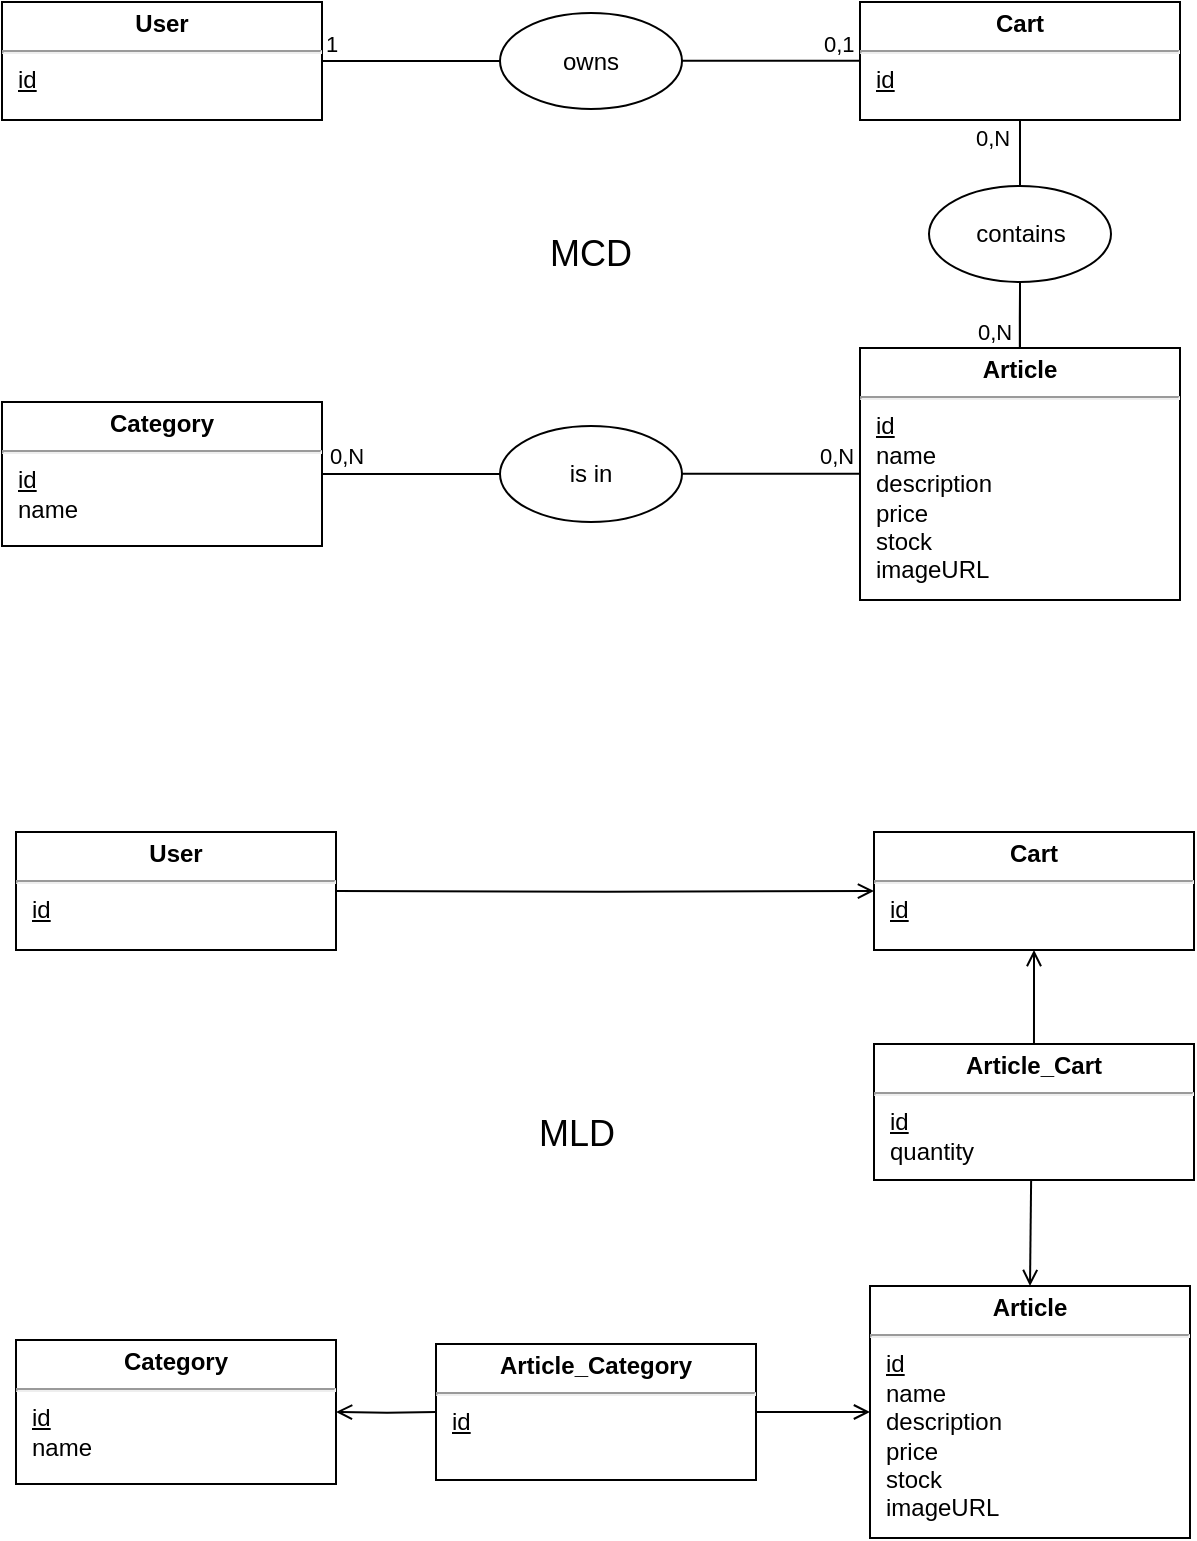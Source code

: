 <mxfile version="16.4.11" type="device"><diagram id="ERiOnlw2X0__qXr-2y7Q" name="Page-1"><mxGraphModel dx="1588" dy="899" grid="0" gridSize="10" guides="1" tooltips="1" connect="1" arrows="1" fold="1" page="1" pageScale="1" pageWidth="1100" pageHeight="850" math="0" shadow="0"><root><mxCell id="0"/><mxCell id="1" parent="0"/><mxCell id="FKVcd6SjzjEv7IbmkCHj-55" value="&lt;p style=&quot;margin: 4px 0px 0px ; text-align: center&quot;&gt;&lt;b&gt;Article&lt;/b&gt;&lt;/p&gt;&lt;hr&gt;&lt;p style=&quot;margin: 0px ; margin-left: 8px&quot;&gt;&lt;u&gt;id&lt;/u&gt;&lt;br&gt;name&lt;br&gt;description&lt;br&gt;price&lt;br&gt;stock&lt;br&gt;imageURL&lt;br&gt;&lt;/p&gt;" style="verticalAlign=top;align=left;overflow=fill;fontSize=12;fontFamily=Helvetica;html=1;" vertex="1" parent="1"><mxGeometry x="455" y="198" width="160" height="126" as="geometry"/></mxCell><mxCell id="FKVcd6SjzjEv7IbmkCHj-56" value="&lt;p style=&quot;margin: 4px 0px 0px ; text-align: center&quot;&gt;&lt;b&gt;User&lt;/b&gt;&lt;/p&gt;&lt;hr&gt;&lt;p style=&quot;margin: 0px ; margin-left: 8px&quot;&gt;&lt;u&gt;id&lt;/u&gt;&lt;br&gt;&lt;/p&gt;" style="verticalAlign=top;align=left;overflow=fill;fontSize=12;fontFamily=Helvetica;html=1;" vertex="1" parent="1"><mxGeometry x="26" y="25" width="160" height="59" as="geometry"/></mxCell><mxCell id="FKVcd6SjzjEv7IbmkCHj-57" value="&lt;p style=&quot;margin: 4px 0px 0px ; text-align: center&quot;&gt;&lt;b&gt;Category&lt;/b&gt;&lt;/p&gt;&lt;hr&gt;&lt;p style=&quot;margin: 0px ; margin-left: 8px&quot;&gt;&lt;u&gt;id&lt;/u&gt;&lt;br&gt;name&lt;br&gt;&lt;/p&gt;" style="verticalAlign=top;align=left;overflow=fill;fontSize=12;fontFamily=Helvetica;html=1;" vertex="1" parent="1"><mxGeometry x="26" y="225" width="160" height="72" as="geometry"/></mxCell><mxCell id="FKVcd6SjzjEv7IbmkCHj-78" value="" style="edgeStyle=orthogonalEdgeStyle;rounded=0;orthogonalLoop=1;jettySize=auto;html=1;endArrow=none;endFill=0;" edge="1" parent="1" source="FKVcd6SjzjEv7IbmkCHj-58" target="FKVcd6SjzjEv7IbmkCHj-65"><mxGeometry relative="1" as="geometry"/></mxCell><mxCell id="FKVcd6SjzjEv7IbmkCHj-58" value="&lt;p style=&quot;margin: 4px 0px 0px ; text-align: center&quot;&gt;&lt;b&gt;Cart&lt;/b&gt;&lt;/p&gt;&lt;hr&gt;&lt;p style=&quot;margin: 0px ; margin-left: 8px&quot;&gt;&lt;u&gt;id&lt;/u&gt;&lt;br&gt;&lt;/p&gt;" style="verticalAlign=top;align=left;overflow=fill;fontSize=12;fontFamily=Helvetica;html=1;" vertex="1" parent="1"><mxGeometry x="455" y="25" width="160" height="59" as="geometry"/></mxCell><mxCell id="FKVcd6SjzjEv7IbmkCHj-59" value="owns" style="ellipse;whiteSpace=wrap;html=1;" vertex="1" parent="1"><mxGeometry x="275" y="30.5" width="91" height="48" as="geometry"/></mxCell><mxCell id="FKVcd6SjzjEv7IbmkCHj-60" value="" style="endArrow=none;endFill=0;html=1;edgeStyle=orthogonalEdgeStyle;align=left;verticalAlign=top;rounded=0;" edge="1" parent="1"><mxGeometry x="-1" relative="1" as="geometry"><mxPoint x="186" y="54.44" as="sourcePoint"/><mxPoint x="275" y="54.44" as="targetPoint"/></mxGeometry></mxCell><mxCell id="FKVcd6SjzjEv7IbmkCHj-61" value="1" style="edgeLabel;resizable=0;html=1;align=left;verticalAlign=bottom;" connectable="0" vertex="1" parent="FKVcd6SjzjEv7IbmkCHj-60"><mxGeometry x="-1" relative="1" as="geometry"><mxPoint as="offset"/></mxGeometry></mxCell><mxCell id="FKVcd6SjzjEv7IbmkCHj-63" value="" style="endArrow=none;endFill=0;html=1;edgeStyle=orthogonalEdgeStyle;align=left;verticalAlign=top;rounded=0;" edge="1" parent="1"><mxGeometry x="-1" relative="1" as="geometry"><mxPoint x="366" y="54.33" as="sourcePoint"/><mxPoint x="455" y="54.33" as="targetPoint"/></mxGeometry></mxCell><mxCell id="FKVcd6SjzjEv7IbmkCHj-64" value="0,1" style="edgeLabel;resizable=0;html=1;align=left;verticalAlign=bottom;" connectable="0" vertex="1" parent="FKVcd6SjzjEv7IbmkCHj-63"><mxGeometry x="-1" relative="1" as="geometry"><mxPoint x="69" as="offset"/></mxGeometry></mxCell><mxCell id="FKVcd6SjzjEv7IbmkCHj-80" value="" style="edgeStyle=orthogonalEdgeStyle;rounded=0;orthogonalLoop=1;jettySize=auto;html=1;endArrow=none;endFill=0;" edge="1" parent="1" source="FKVcd6SjzjEv7IbmkCHj-65" target="FKVcd6SjzjEv7IbmkCHj-55"><mxGeometry relative="1" as="geometry"/></mxCell><mxCell id="FKVcd6SjzjEv7IbmkCHj-65" value="contains" style="ellipse;whiteSpace=wrap;html=1;" vertex="1" parent="1"><mxGeometry x="489.5" y="117" width="91" height="48" as="geometry"/></mxCell><mxCell id="FKVcd6SjzjEv7IbmkCHj-70" value="" style="endArrow=none;endFill=0;html=1;edgeStyle=orthogonalEdgeStyle;align=left;verticalAlign=top;rounded=0;exitX=0.5;exitY=0;exitDx=0;exitDy=0;" edge="1" parent="1"><mxGeometry x="-1" relative="1" as="geometry"><mxPoint x="534.92" y="198" as="sourcePoint"/><mxPoint x="535" y="169" as="targetPoint"/><Array as="points"><mxPoint x="535" y="183"/><mxPoint x="535" y="183"/></Array></mxGeometry></mxCell><mxCell id="FKVcd6SjzjEv7IbmkCHj-71" value="0,N" style="edgeLabel;resizable=0;html=1;align=left;verticalAlign=bottom;" connectable="0" vertex="1" parent="FKVcd6SjzjEv7IbmkCHj-70"><mxGeometry x="-1" relative="1" as="geometry"><mxPoint x="-23" as="offset"/></mxGeometry></mxCell><mxCell id="FKVcd6SjzjEv7IbmkCHj-73" value="is in" style="ellipse;whiteSpace=wrap;html=1;" vertex="1" parent="1"><mxGeometry x="275" y="237" width="91" height="48" as="geometry"/></mxCell><mxCell id="FKVcd6SjzjEv7IbmkCHj-74" value="" style="endArrow=none;endFill=0;html=1;edgeStyle=orthogonalEdgeStyle;align=left;verticalAlign=top;rounded=0;" edge="1" parent="1"><mxGeometry x="-1" relative="1" as="geometry"><mxPoint x="186" y="260.94" as="sourcePoint"/><mxPoint x="275" y="260.94" as="targetPoint"/></mxGeometry></mxCell><mxCell id="FKVcd6SjzjEv7IbmkCHj-75" value="0,N" style="edgeLabel;resizable=0;html=1;align=left;verticalAlign=bottom;" connectable="0" vertex="1" parent="FKVcd6SjzjEv7IbmkCHj-74"><mxGeometry x="-1" relative="1" as="geometry"><mxPoint x="2" as="offset"/></mxGeometry></mxCell><mxCell id="FKVcd6SjzjEv7IbmkCHj-76" value="" style="endArrow=none;endFill=0;html=1;edgeStyle=orthogonalEdgeStyle;align=left;verticalAlign=top;rounded=0;" edge="1" parent="1"><mxGeometry x="-1" relative="1" as="geometry"><mxPoint x="366" y="260.83" as="sourcePoint"/><mxPoint x="455" y="260.83" as="targetPoint"/></mxGeometry></mxCell><mxCell id="FKVcd6SjzjEv7IbmkCHj-77" value="0,N" style="edgeLabel;resizable=0;html=1;align=left;verticalAlign=bottom;" connectable="0" vertex="1" parent="FKVcd6SjzjEv7IbmkCHj-76"><mxGeometry x="-1" relative="1" as="geometry"><mxPoint x="67" as="offset"/></mxGeometry></mxCell><mxCell id="FKVcd6SjzjEv7IbmkCHj-79" value="0,N" style="edgeLabel;resizable=0;html=1;align=left;verticalAlign=bottom;" connectable="0" vertex="1" parent="1"><mxGeometry x="511.0" y="101" as="geometry"/></mxCell><mxCell id="FKVcd6SjzjEv7IbmkCHj-83" value="&lt;font style=&quot;font-size: 18px&quot;&gt;MCD&lt;/font&gt;" style="text;html=1;strokeColor=none;fillColor=none;align=center;verticalAlign=middle;whiteSpace=wrap;rounded=0;" vertex="1" parent="1"><mxGeometry x="253" y="106" width="135" height="89" as="geometry"/></mxCell><mxCell id="FKVcd6SjzjEv7IbmkCHj-84" value="&lt;p style=&quot;margin: 4px 0px 0px ; text-align: center&quot;&gt;&lt;b&gt;Article&lt;/b&gt;&lt;/p&gt;&lt;hr&gt;&lt;p style=&quot;margin: 0px ; margin-left: 8px&quot;&gt;&lt;u&gt;id&lt;/u&gt;&lt;br&gt;name&lt;br&gt;description&lt;br&gt;price&lt;br&gt;stock&lt;br&gt;imageURL&lt;br&gt;&lt;/p&gt;" style="verticalAlign=top;align=left;overflow=fill;fontSize=12;fontFamily=Helvetica;html=1;" vertex="1" parent="1"><mxGeometry x="460" y="667" width="160" height="126" as="geometry"/></mxCell><mxCell id="FKVcd6SjzjEv7IbmkCHj-85" value="&lt;p style=&quot;margin: 4px 0px 0px ; text-align: center&quot;&gt;&lt;b&gt;User&lt;/b&gt;&lt;/p&gt;&lt;hr&gt;&lt;p style=&quot;margin: 0px ; margin-left: 8px&quot;&gt;&lt;u&gt;id&lt;/u&gt;&lt;br&gt;&lt;/p&gt;" style="verticalAlign=top;align=left;overflow=fill;fontSize=12;fontFamily=Helvetica;html=1;" vertex="1" parent="1"><mxGeometry x="33" y="440" width="160" height="59" as="geometry"/></mxCell><mxCell id="FKVcd6SjzjEv7IbmkCHj-86" value="&lt;p style=&quot;margin: 4px 0px 0px ; text-align: center&quot;&gt;&lt;b&gt;Category&lt;/b&gt;&lt;/p&gt;&lt;hr&gt;&lt;p style=&quot;margin: 0px ; margin-left: 8px&quot;&gt;&lt;u&gt;id&lt;/u&gt;&lt;br&gt;name&lt;br&gt;&lt;/p&gt;" style="verticalAlign=top;align=left;overflow=fill;fontSize=12;fontFamily=Helvetica;html=1;" vertex="1" parent="1"><mxGeometry x="33" y="694" width="160" height="72" as="geometry"/></mxCell><mxCell id="FKVcd6SjzjEv7IbmkCHj-88" value="&lt;p style=&quot;margin: 4px 0px 0px ; text-align: center&quot;&gt;&lt;b&gt;Cart&lt;/b&gt;&lt;/p&gt;&lt;hr&gt;&lt;p style=&quot;margin: 0px ; margin-left: 8px&quot;&gt;&lt;u&gt;id&lt;/u&gt;&lt;br&gt;&lt;/p&gt;" style="verticalAlign=top;align=left;overflow=fill;fontSize=12;fontFamily=Helvetica;html=1;" vertex="1" parent="1"><mxGeometry x="462" y="440" width="160" height="59" as="geometry"/></mxCell><mxCell id="FKVcd6SjzjEv7IbmkCHj-90" value="" style="endArrow=open;endFill=0;html=1;edgeStyle=orthogonalEdgeStyle;align=left;verticalAlign=top;rounded=0;entryX=0;entryY=0.5;entryDx=0;entryDy=0;startArrow=none;startFill=0;" edge="1" parent="1" target="FKVcd6SjzjEv7IbmkCHj-88"><mxGeometry x="-1" relative="1" as="geometry"><mxPoint x="193" y="469.44" as="sourcePoint"/><mxPoint x="282" y="469.44" as="targetPoint"/></mxGeometry></mxCell><mxCell id="FKVcd6SjzjEv7IbmkCHj-99" value="" style="endArrow=none;endFill=0;html=1;edgeStyle=orthogonalEdgeStyle;align=left;verticalAlign=top;rounded=0;startArrow=open;startFill=0;entryX=0;entryY=0.5;entryDx=0;entryDy=0;" edge="1" parent="1" target="FKVcd6SjzjEv7IbmkCHj-116"><mxGeometry x="-1" relative="1" as="geometry"><mxPoint x="193" y="729.94" as="sourcePoint"/><mxPoint x="233" y="730" as="targetPoint"/></mxGeometry></mxCell><mxCell id="FKVcd6SjzjEv7IbmkCHj-101" value="" style="endArrow=open;endFill=0;html=1;edgeStyle=orthogonalEdgeStyle;align=left;verticalAlign=top;rounded=0;entryX=0;entryY=0.5;entryDx=0;entryDy=0;" edge="1" parent="1" source="FKVcd6SjzjEv7IbmkCHj-116" target="FKVcd6SjzjEv7IbmkCHj-84"><mxGeometry x="-1" relative="1" as="geometry"><mxPoint x="425" y="730" as="sourcePoint"/><mxPoint x="457" y="730" as="targetPoint"/><Array as="points"/></mxGeometry></mxCell><mxCell id="FKVcd6SjzjEv7IbmkCHj-104" value="&lt;font style=&quot;font-size: 18px&quot;&gt;MLD&lt;/font&gt;" style="text;html=1;strokeColor=none;fillColor=none;align=center;verticalAlign=middle;whiteSpace=wrap;rounded=0;" vertex="1" parent="1"><mxGeometry x="246" y="546" width="135" height="89" as="geometry"/></mxCell><mxCell id="FKVcd6SjzjEv7IbmkCHj-107" value="&lt;p style=&quot;margin: 4px 0px 0px ; text-align: center&quot;&gt;&lt;b&gt;Article_Cart&lt;/b&gt;&lt;/p&gt;&lt;hr&gt;&lt;p style=&quot;margin: 0px ; margin-left: 8px&quot;&gt;&lt;u&gt;id&lt;/u&gt;&lt;/p&gt;&lt;p style=&quot;margin: 0px ; margin-left: 8px&quot;&gt;quantity&lt;br&gt;&lt;/p&gt;" style="verticalAlign=top;align=left;overflow=fill;fontSize=12;fontFamily=Helvetica;html=1;" vertex="1" parent="1"><mxGeometry x="462" y="546" width="160" height="68" as="geometry"/></mxCell><mxCell id="FKVcd6SjzjEv7IbmkCHj-110" value="" style="endArrow=open;endFill=0;html=1;edgeStyle=orthogonalEdgeStyle;align=left;verticalAlign=top;rounded=0;exitX=0.491;exitY=1.002;exitDx=0;exitDy=0;exitPerimeter=0;entryX=0.5;entryY=0;entryDx=0;entryDy=0;" edge="1" parent="1" source="FKVcd6SjzjEv7IbmkCHj-107" target="FKVcd6SjzjEv7IbmkCHj-84"><mxGeometry x="-1" relative="1" as="geometry"><mxPoint x="530" y="629.02" as="sourcePoint"/><mxPoint x="546" y="660" as="targetPoint"/><Array as="points"><mxPoint x="540" y="614"/></Array></mxGeometry></mxCell><mxCell id="FKVcd6SjzjEv7IbmkCHj-113" value="" style="endArrow=none;endFill=0;html=1;edgeStyle=orthogonalEdgeStyle;align=left;verticalAlign=top;rounded=0;exitX=0.5;exitY=1;exitDx=0;exitDy=0;startArrow=open;startFill=0;" edge="1" parent="1" source="FKVcd6SjzjEv7IbmkCHj-88"><mxGeometry x="-1" relative="1" as="geometry"><mxPoint x="549.99" y="508" as="sourcePoint"/><mxPoint x="541.99" y="546" as="targetPoint"/></mxGeometry></mxCell><mxCell id="FKVcd6SjzjEv7IbmkCHj-116" value="&lt;p style=&quot;margin: 4px 0px 0px ; text-align: center&quot;&gt;&lt;b&gt;Article_Category&lt;/b&gt;&lt;/p&gt;&lt;hr&gt;&lt;p style=&quot;margin: 0px ; margin-left: 8px&quot;&gt;&lt;u&gt;id&lt;/u&gt;&lt;/p&gt;&lt;p style=&quot;margin: 0px ; margin-left: 8px&quot;&gt;&lt;br&gt;&lt;/p&gt;" style="verticalAlign=top;align=left;overflow=fill;fontSize=12;fontFamily=Helvetica;html=1;" vertex="1" parent="1"><mxGeometry x="243" y="696" width="160" height="68" as="geometry"/></mxCell></root></mxGraphModel></diagram></mxfile>